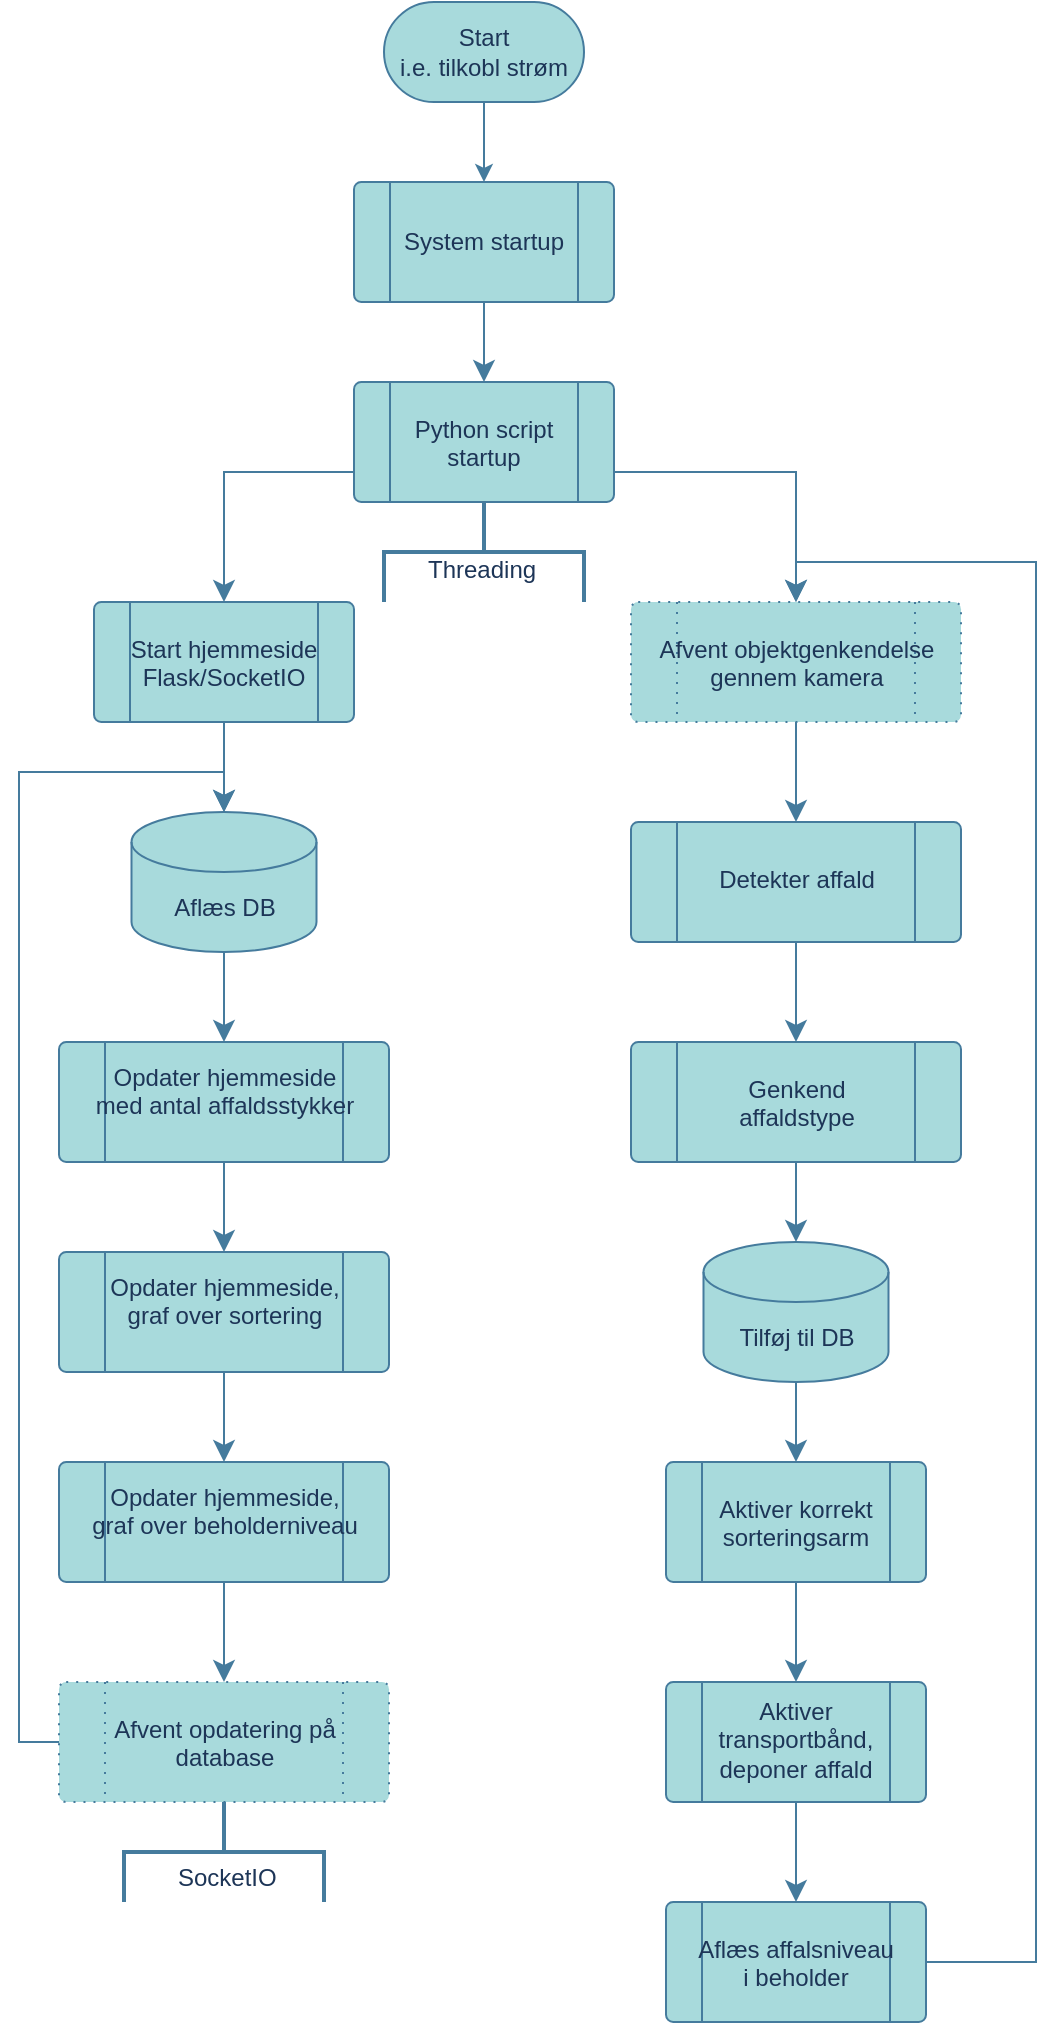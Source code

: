 <mxfile version="27.0.1">
  <diagram id="C5RBs43oDa-KdzZeNtuy" name="Page-1">
    <mxGraphModel dx="1371" dy="686" grid="1" gridSize="10" guides="1" tooltips="1" connect="1" arrows="1" fold="1" page="1" pageScale="1" pageWidth="827" pageHeight="1169" math="0" shadow="0">
      <root>
        <mxCell id="WIyWlLk6GJQsqaUBKTNV-0" />
        <mxCell id="WIyWlLk6GJQsqaUBKTNV-1" parent="WIyWlLk6GJQsqaUBKTNV-0" />
        <mxCell id="QhAMZW8vx8BIPs0i-Lc7-16" value="" style="edgeStyle=orthogonalEdgeStyle;rounded=0;orthogonalLoop=1;jettySize=auto;html=1;labelBackgroundColor=none;strokeColor=#457B9D;fontColor=default;" parent="WIyWlLk6GJQsqaUBKTNV-1" source="QhAMZW8vx8BIPs0i-Lc7-0" target="QhAMZW8vx8BIPs0i-Lc7-15" edge="1">
          <mxGeometry relative="1" as="geometry" />
        </mxCell>
        <mxCell id="QhAMZW8vx8BIPs0i-Lc7-0" value="Start&lt;br&gt;i.e. tilkobl strøm" style="html=1;dashed=0;whiteSpace=wrap;shape=mxgraph.dfd.start;rounded=0;labelBackgroundColor=none;fillColor=#A8DADC;strokeColor=#457B9D;fontColor=#1D3557;" parent="WIyWlLk6GJQsqaUBKTNV-1" vertex="1">
          <mxGeometry x="364" y="10" width="100" height="50" as="geometry" />
        </mxCell>
        <mxCell id="I90foCp7rMowlihPEcc8-1" value="" style="edgeStyle=none;curved=1;rounded=0;orthogonalLoop=1;jettySize=auto;html=1;fontSize=12;startSize=8;endSize=8;labelBackgroundColor=none;strokeColor=#457B9D;fontColor=default;" parent="WIyWlLk6GJQsqaUBKTNV-1" source="QhAMZW8vx8BIPs0i-Lc7-15" target="I90foCp7rMowlihPEcc8-0" edge="1">
          <mxGeometry relative="1" as="geometry" />
        </mxCell>
        <mxCell id="QhAMZW8vx8BIPs0i-Lc7-15" value="System startup" style="verticalLabelPosition=bottom;verticalAlign=top;html=1;shape=process;whiteSpace=wrap;rounded=1;size=0.14;arcSize=6;align=center;spacingTop=-44;labelBackgroundColor=none;fillColor=#A8DADC;strokeColor=#457B9D;fontColor=#1D3557;" parent="WIyWlLk6GJQsqaUBKTNV-1" vertex="1">
          <mxGeometry x="349" y="100" width="130" height="60" as="geometry" />
        </mxCell>
        <mxCell id="I90foCp7rMowlihPEcc8-38" style="edgeStyle=none;curved=1;rounded=0;orthogonalLoop=1;jettySize=auto;html=1;exitX=0.5;exitY=1;exitDx=0;exitDy=0;entryX=0.5;entryY=0;entryDx=0;entryDy=0;strokeColor=#457B9D;fontSize=12;fontColor=#1D3557;startSize=8;endSize=8;fillColor=#A8DADC;" parent="WIyWlLk6GJQsqaUBKTNV-1" source="QhAMZW8vx8BIPs0i-Lc7-23" target="I90foCp7rMowlihPEcc8-37" edge="1">
          <mxGeometry relative="1" as="geometry" />
        </mxCell>
        <mxCell id="QhAMZW8vx8BIPs0i-Lc7-23" value="Opdater hjemmeside&lt;br&gt;med antal affaldsstykker" style="verticalLabelPosition=bottom;verticalAlign=top;html=1;shape=process;whiteSpace=wrap;rounded=1;size=0.14;arcSize=6;align=center;spacingTop=-56;labelBackgroundColor=none;fillColor=#A8DADC;strokeColor=#457B9D;fontColor=#1D3557;" parent="WIyWlLk6GJQsqaUBKTNV-1" vertex="1">
          <mxGeometry x="201.5" y="530" width="165" height="60" as="geometry" />
        </mxCell>
        <mxCell id="I90foCp7rMowlihPEcc8-17" value="" style="edgeStyle=none;curved=1;rounded=0;orthogonalLoop=1;jettySize=auto;html=1;fontSize=12;startSize=8;endSize=8;labelBackgroundColor=none;strokeColor=#457B9D;fontColor=default;" parent="WIyWlLk6GJQsqaUBKTNV-1" source="QhAMZW8vx8BIPs0i-Lc7-25" target="QhAMZW8vx8BIPs0i-Lc7-23" edge="1">
          <mxGeometry relative="1" as="geometry" />
        </mxCell>
        <mxCell id="QhAMZW8vx8BIPs0i-Lc7-25" value="Aflæs DB" style="shape=cylinder3;whiteSpace=wrap;html=1;boundedLbl=1;backgroundOutline=1;size=15;rounded=0;labelBackgroundColor=none;fillColor=#A8DADC;strokeColor=#457B9D;fontColor=#1D3557;" parent="WIyWlLk6GJQsqaUBKTNV-1" vertex="1">
          <mxGeometry x="237.75" y="415" width="92.5" height="70" as="geometry" />
        </mxCell>
        <mxCell id="I90foCp7rMowlihPEcc8-8" value="" style="edgeStyle=none;curved=1;rounded=0;orthogonalLoop=1;jettySize=auto;html=1;fontSize=12;startSize=8;endSize=8;labelBackgroundColor=none;strokeColor=#457B9D;fontColor=default;" parent="WIyWlLk6GJQsqaUBKTNV-1" source="gzx1Br3Ao_lehXTcNj6R-1" target="I90foCp7rMowlihPEcc8-7" edge="1">
          <mxGeometry relative="1" as="geometry" />
        </mxCell>
        <mxCell id="gzx1Br3Ao_lehXTcNj6R-1" value="Afvent objektgenkendelse&lt;br&gt;gennem kamera" style="verticalLabelPosition=bottom;verticalAlign=top;html=1;shape=process;whiteSpace=wrap;rounded=1;size=0.14;arcSize=6;align=center;spacingTop=-50;strokeColor=#457B9D;dashed=1;dashPattern=1 4;labelBackgroundColor=none;fillColor=#A8DADC;fontColor=#1D3557;" parent="WIyWlLk6GJQsqaUBKTNV-1" vertex="1">
          <mxGeometry x="487.5" y="310" width="165" height="60" as="geometry" />
        </mxCell>
        <mxCell id="gzx1Br3Ao_lehXTcNj6R-5" value="Genkend&lt;br&gt;affaldstype" style="verticalLabelPosition=bottom;verticalAlign=top;html=1;shape=process;whiteSpace=wrap;rounded=1;size=0.14;arcSize=6;align=center;spacingTop=-50;labelBackgroundColor=none;fillColor=#A8DADC;strokeColor=#457B9D;fontColor=#1D3557;" parent="WIyWlLk6GJQsqaUBKTNV-1" vertex="1">
          <mxGeometry x="487.5" y="530" width="165" height="60" as="geometry" />
        </mxCell>
        <mxCell id="I90foCp7rMowlihPEcc8-33" style="edgeStyle=none;curved=1;rounded=0;orthogonalLoop=1;jettySize=auto;html=1;exitX=0.5;exitY=1;exitDx=0;exitDy=0;exitPerimeter=0;strokeColor=#457B9D;fontSize=12;fontColor=#1D3557;startSize=8;endSize=8;fillColor=#A8DADC;" parent="WIyWlLk6GJQsqaUBKTNV-1" source="gzx1Br3Ao_lehXTcNj6R-9" target="gzx1Br3Ao_lehXTcNj6R-18" edge="1">
          <mxGeometry relative="1" as="geometry" />
        </mxCell>
        <mxCell id="gzx1Br3Ao_lehXTcNj6R-9" value="Tilføj til DB" style="shape=cylinder3;whiteSpace=wrap;html=1;boundedLbl=1;backgroundOutline=1;size=15;rounded=0;labelBackgroundColor=none;fillColor=#A8DADC;strokeColor=#457B9D;fontColor=#1D3557;" parent="WIyWlLk6GJQsqaUBKTNV-1" vertex="1">
          <mxGeometry x="523.75" y="630" width="92.5" height="70" as="geometry" />
        </mxCell>
        <mxCell id="I90foCp7rMowlihPEcc8-19" value="" style="edgeStyle=none;curved=1;rounded=0;orthogonalLoop=1;jettySize=auto;html=1;fontSize=12;startSize=8;endSize=8;labelBackgroundColor=none;strokeColor=#457B9D;fontColor=default;" parent="WIyWlLk6GJQsqaUBKTNV-1" source="gzx1Br3Ao_lehXTcNj6R-18" target="I90foCp7rMowlihPEcc8-18" edge="1">
          <mxGeometry relative="1" as="geometry" />
        </mxCell>
        <mxCell id="gzx1Br3Ao_lehXTcNj6R-18" value="Aktiver korrekt&lt;div&gt;sorteringsarm&lt;/div&gt;" style="verticalLabelPosition=bottom;verticalAlign=top;html=1;shape=process;whiteSpace=wrap;rounded=1;size=0.14;arcSize=6;align=center;spacingTop=-50;labelBackgroundColor=none;fillColor=#A8DADC;strokeColor=#457B9D;fontColor=#1D3557;" parent="WIyWlLk6GJQsqaUBKTNV-1" vertex="1">
          <mxGeometry x="505" y="740" width="130" height="60" as="geometry" />
        </mxCell>
        <mxCell id="I90foCp7rMowlihPEcc8-5" style="edgeStyle=orthogonalEdgeStyle;rounded=0;orthogonalLoop=1;jettySize=auto;html=1;exitX=0;exitY=0.75;exitDx=0;exitDy=0;entryX=0.5;entryY=0;entryDx=0;entryDy=0;fontSize=12;startSize=8;endSize=8;labelBackgroundColor=none;strokeColor=#457B9D;fontColor=default;" parent="WIyWlLk6GJQsqaUBKTNV-1" source="I90foCp7rMowlihPEcc8-0" target="I90foCp7rMowlihPEcc8-3" edge="1">
          <mxGeometry relative="1" as="geometry" />
        </mxCell>
        <mxCell id="I90foCp7rMowlihPEcc8-6" style="edgeStyle=orthogonalEdgeStyle;rounded=0;orthogonalLoop=1;jettySize=auto;html=1;exitX=1;exitY=0.75;exitDx=0;exitDy=0;entryX=0.5;entryY=0;entryDx=0;entryDy=0;fontSize=12;startSize=8;endSize=8;labelBackgroundColor=none;strokeColor=#457B9D;fontColor=default;" parent="WIyWlLk6GJQsqaUBKTNV-1" source="I90foCp7rMowlihPEcc8-0" target="gzx1Br3Ao_lehXTcNj6R-1" edge="1">
          <mxGeometry relative="1" as="geometry" />
        </mxCell>
        <mxCell id="I90foCp7rMowlihPEcc8-0" value="Python script&lt;br&gt;startup" style="verticalLabelPosition=bottom;verticalAlign=top;html=1;shape=process;whiteSpace=wrap;rounded=1;size=0.14;arcSize=6;align=center;spacingTop=-50;labelBackgroundColor=none;fillColor=#A8DADC;strokeColor=#457B9D;fontColor=#1D3557;" parent="WIyWlLk6GJQsqaUBKTNV-1" vertex="1">
          <mxGeometry x="349" y="200" width="130" height="60" as="geometry" />
        </mxCell>
        <mxCell id="I90foCp7rMowlihPEcc8-3" value="Start hjemmeside&lt;br&gt;Flask/SocketIO" style="verticalLabelPosition=bottom;verticalAlign=top;html=1;shape=process;whiteSpace=wrap;rounded=1;size=0.14;arcSize=6;align=center;spacingTop=-50;labelBackgroundColor=none;fillColor=#A8DADC;strokeColor=#457B9D;fontColor=#1D3557;" parent="WIyWlLk6GJQsqaUBKTNV-1" vertex="1">
          <mxGeometry x="219" y="310" width="130" height="60" as="geometry" />
        </mxCell>
        <mxCell id="I90foCp7rMowlihPEcc8-10" style="edgeStyle=none;curved=1;rounded=0;orthogonalLoop=1;jettySize=auto;html=1;exitX=0.5;exitY=1;exitDx=0;exitDy=0;entryX=0.5;entryY=0;entryDx=0;entryDy=0;fontSize=12;startSize=8;endSize=8;labelBackgroundColor=none;strokeColor=#457B9D;fontColor=default;" parent="WIyWlLk6GJQsqaUBKTNV-1" source="I90foCp7rMowlihPEcc8-7" target="gzx1Br3Ao_lehXTcNj6R-5" edge="1">
          <mxGeometry relative="1" as="geometry" />
        </mxCell>
        <mxCell id="I90foCp7rMowlihPEcc8-7" value="Detekter affald" style="verticalLabelPosition=bottom;verticalAlign=top;html=1;shape=process;whiteSpace=wrap;rounded=1;size=0.14;arcSize=6;align=center;spacingTop=-45;labelBackgroundColor=none;fillColor=#A8DADC;strokeColor=#457B9D;fontColor=#1D3557;" parent="WIyWlLk6GJQsqaUBKTNV-1" vertex="1">
          <mxGeometry x="487.5" y="420" width="165" height="60" as="geometry" />
        </mxCell>
        <mxCell id="I90foCp7rMowlihPEcc8-11" style="edgeStyle=none;curved=1;rounded=0;orthogonalLoop=1;jettySize=auto;html=1;exitX=0.5;exitY=1;exitDx=0;exitDy=0;entryX=0.5;entryY=0;entryDx=0;entryDy=0;entryPerimeter=0;fontSize=12;startSize=8;endSize=8;labelBackgroundColor=none;strokeColor=#457B9D;fontColor=default;" parent="WIyWlLk6GJQsqaUBKTNV-1" source="gzx1Br3Ao_lehXTcNj6R-5" target="gzx1Br3Ao_lehXTcNj6R-9" edge="1">
          <mxGeometry relative="1" as="geometry" />
        </mxCell>
        <mxCell id="I90foCp7rMowlihPEcc8-14" style="edgeStyle=none;curved=1;rounded=0;orthogonalLoop=1;jettySize=auto;html=1;exitX=0.5;exitY=1;exitDx=0;exitDy=0;entryX=0.5;entryY=0;entryDx=0;entryDy=0;entryPerimeter=0;fontSize=12;startSize=8;endSize=8;labelBackgroundColor=none;strokeColor=#457B9D;fontColor=default;" parent="WIyWlLk6GJQsqaUBKTNV-1" source="I90foCp7rMowlihPEcc8-3" target="QhAMZW8vx8BIPs0i-Lc7-25" edge="1">
          <mxGeometry relative="1" as="geometry" />
        </mxCell>
        <mxCell id="I90foCp7rMowlihPEcc8-15" value="Threading" style="strokeWidth=2;html=1;shape=mxgraph.flowchart.annotation_2;align=left;labelPosition=right;pointerEvents=1;direction=south;spacingTop=18;spacingLeft=-80;spacingRight=0;rounded=0;labelBackgroundColor=none;fillColor=#A8DADC;strokeColor=#457B9D;fontColor=#1D3557;" parent="WIyWlLk6GJQsqaUBKTNV-1" vertex="1">
          <mxGeometry x="364" y="260" width="100" height="50" as="geometry" />
        </mxCell>
        <mxCell id="I90foCp7rMowlihPEcc8-26" value="" style="edgeStyle=none;curved=1;rounded=0;orthogonalLoop=1;jettySize=auto;html=1;fontSize=12;startSize=8;endSize=8;labelBackgroundColor=none;strokeColor=#457B9D;fontColor=default;" parent="WIyWlLk6GJQsqaUBKTNV-1" source="I90foCp7rMowlihPEcc8-18" target="I90foCp7rMowlihPEcc8-24" edge="1">
          <mxGeometry relative="1" as="geometry" />
        </mxCell>
        <mxCell id="I90foCp7rMowlihPEcc8-18" value="Aktiver &lt;br&gt;transportbånd,&lt;br&gt;deponer affald" style="verticalLabelPosition=bottom;verticalAlign=top;html=1;shape=process;whiteSpace=wrap;rounded=1;size=0.14;arcSize=6;align=center;spacingTop=-59;labelBackgroundColor=none;fillColor=#A8DADC;strokeColor=#457B9D;fontColor=#1D3557;" parent="WIyWlLk6GJQsqaUBKTNV-1" vertex="1">
          <mxGeometry x="505" y="850" width="130" height="60" as="geometry" />
        </mxCell>
        <mxCell id="I90foCp7rMowlihPEcc8-27" style="edgeStyle=orthogonalEdgeStyle;rounded=0;orthogonalLoop=1;jettySize=auto;html=1;exitX=1;exitY=0.5;exitDx=0;exitDy=0;entryX=0.5;entryY=0;entryDx=0;entryDy=0;fontSize=12;startSize=8;endSize=8;labelBackgroundColor=none;strokeColor=#457B9D;fontColor=default;" parent="WIyWlLk6GJQsqaUBKTNV-1" source="I90foCp7rMowlihPEcc8-24" target="gzx1Br3Ao_lehXTcNj6R-1" edge="1">
          <mxGeometry relative="1" as="geometry">
            <Array as="points">
              <mxPoint x="690" y="990" />
              <mxPoint x="690" y="290" />
              <mxPoint x="570" y="290" />
            </Array>
          </mxGeometry>
        </mxCell>
        <mxCell id="I90foCp7rMowlihPEcc8-24" value="Aflæs affalsniveau&lt;br&gt;i beholder" style="verticalLabelPosition=bottom;verticalAlign=top;html=1;shape=process;whiteSpace=wrap;rounded=1;size=0.14;arcSize=6;align=center;spacingTop=-50;labelBackgroundColor=none;fillColor=#A8DADC;strokeColor=#457B9D;fontColor=#1D3557;" parent="WIyWlLk6GJQsqaUBKTNV-1" vertex="1">
          <mxGeometry x="505" y="960" width="130" height="60" as="geometry" />
        </mxCell>
        <mxCell id="I90foCp7rMowlihPEcc8-40" style="edgeStyle=none;curved=1;rounded=0;orthogonalLoop=1;jettySize=auto;html=1;exitX=0.5;exitY=1;exitDx=0;exitDy=0;entryX=0.5;entryY=0;entryDx=0;entryDy=0;strokeColor=#457B9D;fontSize=12;fontColor=#1D3557;startSize=8;endSize=8;fillColor=#A8DADC;" parent="WIyWlLk6GJQsqaUBKTNV-1" source="I90foCp7rMowlihPEcc8-28" target="I90foCp7rMowlihPEcc8-34" edge="1">
          <mxGeometry relative="1" as="geometry" />
        </mxCell>
        <mxCell id="I90foCp7rMowlihPEcc8-28" value="Opdater hjemmeside,&lt;div&gt;graf over beholderniveau&lt;/div&gt;" style="verticalLabelPosition=bottom;verticalAlign=top;html=1;shape=process;whiteSpace=wrap;rounded=1;size=0.14;arcSize=6;align=center;spacingTop=-56;labelBackgroundColor=none;fillColor=#A8DADC;strokeColor=#457B9D;fontColor=#1D3557;" parent="WIyWlLk6GJQsqaUBKTNV-1" vertex="1">
          <mxGeometry x="201.5" y="740" width="165" height="60" as="geometry" />
        </mxCell>
        <mxCell id="I90foCp7rMowlihPEcc8-34" value="Afvent opdatering på database" style="verticalLabelPosition=bottom;verticalAlign=top;html=1;shape=process;whiteSpace=wrap;rounded=1;size=0.14;arcSize=6;align=center;spacingTop=-50;strokeColor=#457B9D;dashed=1;dashPattern=1 4;labelBackgroundColor=none;fillColor=#A8DADC;fontColor=#1D3557;" parent="WIyWlLk6GJQsqaUBKTNV-1" vertex="1">
          <mxGeometry x="201.5" y="850" width="165" height="60" as="geometry" />
        </mxCell>
        <mxCell id="I90foCp7rMowlihPEcc8-39" style="edgeStyle=none;curved=1;rounded=0;orthogonalLoop=1;jettySize=auto;html=1;exitX=0.5;exitY=1;exitDx=0;exitDy=0;entryX=0.5;entryY=0;entryDx=0;entryDy=0;strokeColor=#457B9D;fontSize=12;fontColor=#1D3557;startSize=8;endSize=8;fillColor=#A8DADC;" parent="WIyWlLk6GJQsqaUBKTNV-1" source="I90foCp7rMowlihPEcc8-37" target="I90foCp7rMowlihPEcc8-28" edge="1">
          <mxGeometry relative="1" as="geometry" />
        </mxCell>
        <mxCell id="I90foCp7rMowlihPEcc8-37" value="Opdater hjemmeside,&lt;div&gt;graf over sortering&lt;/div&gt;" style="verticalLabelPosition=bottom;verticalAlign=top;html=1;shape=process;whiteSpace=wrap;rounded=1;size=0.14;arcSize=6;align=center;spacingTop=-56;labelBackgroundColor=none;fillColor=#A8DADC;strokeColor=#457B9D;fontColor=#1D3557;" parent="WIyWlLk6GJQsqaUBKTNV-1" vertex="1">
          <mxGeometry x="201.5" y="635" width="165" height="60" as="geometry" />
        </mxCell>
        <mxCell id="I90foCp7rMowlihPEcc8-41" style="edgeStyle=orthogonalEdgeStyle;rounded=0;orthogonalLoop=1;jettySize=auto;html=1;exitX=0;exitY=0.5;exitDx=0;exitDy=0;entryX=0.5;entryY=0;entryDx=0;entryDy=0;entryPerimeter=0;strokeColor=#457B9D;fontSize=12;fontColor=#1D3557;startSize=8;endSize=8;fillColor=#A8DADC;" parent="WIyWlLk6GJQsqaUBKTNV-1" source="I90foCp7rMowlihPEcc8-34" target="QhAMZW8vx8BIPs0i-Lc7-25" edge="1">
          <mxGeometry relative="1" as="geometry" />
        </mxCell>
        <mxCell id="I90foCp7rMowlihPEcc8-42" value="SocketIO" style="strokeWidth=2;html=1;shape=mxgraph.flowchart.annotation_2;align=left;labelPosition=right;pointerEvents=1;strokeColor=#457B9D;fontColor=#1D3557;fillColor=#A8DADC;direction=south;spacingTop=25;spacingLeft=-75;" parent="WIyWlLk6GJQsqaUBKTNV-1" vertex="1">
          <mxGeometry x="234" y="910" width="100" height="50" as="geometry" />
        </mxCell>
      </root>
    </mxGraphModel>
  </diagram>
</mxfile>
